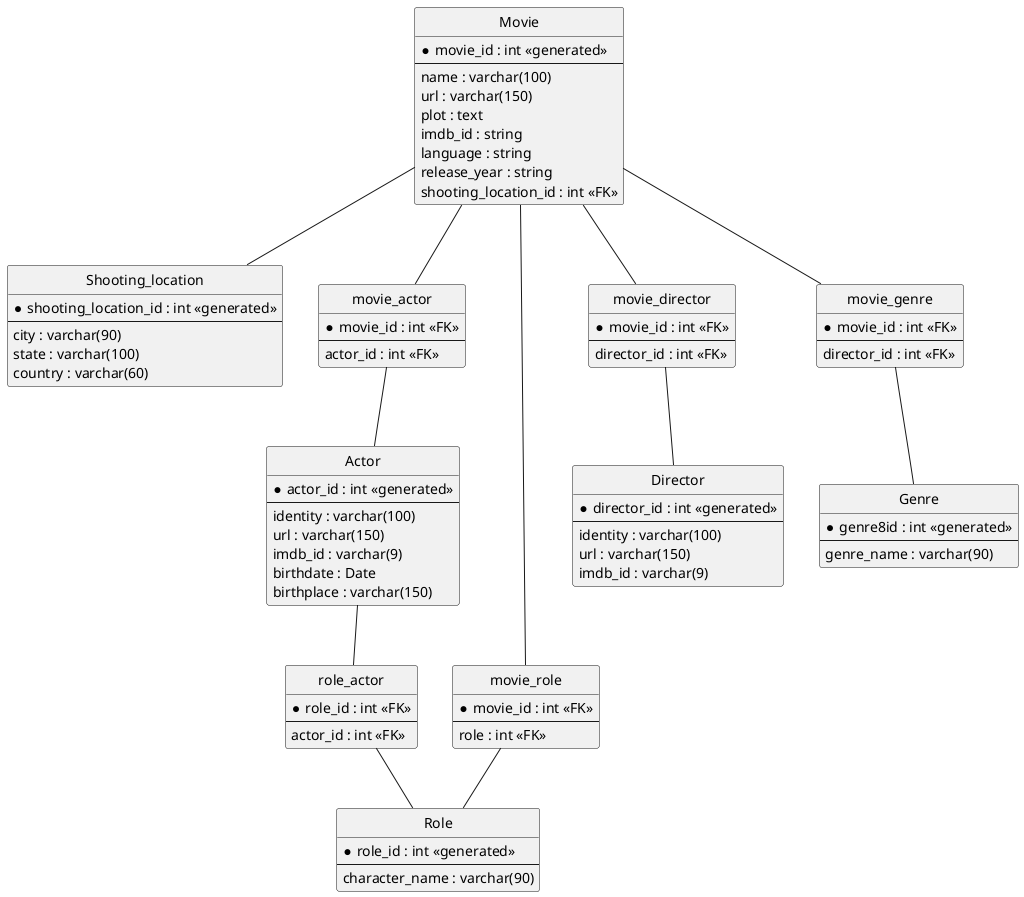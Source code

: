 @startuml modèle physique de données traitement-data

        hide circle


        entity "Movie" as movie {
                *movie_id : int <<generated>>
                --
                name : varchar(100)
                url : varchar(150)
                plot : text
                imdb_id : string
                language : string
                release_year : string
                shooting_location_id : int <<FK>>
        }

        entity "Director" as direct {
                *director_id : int <<generated>>
                --
                identity : varchar(100) 
                url : varchar(150)
                imdb_id : varchar(9)
        }


        entity "Actor" as actor {
                *actor_id : int <<generated>>
                --
                identity : varchar(100) 
                url : varchar(150)
                imdb_id : varchar(9)
                birthdate : Date
                birthplace : varchar(150)
        }

        entity "Role" as role {
                *role_id : int <<generated>>
                --
                character_name : varchar(90)
        }

        entity "Genre" as genre {
                *genre8id : int <<generated>>
                --
                genre_name : varchar(90)
        }

        entity "Shooting_location" as shooting_loc {
                *shooting_location_id : int <<generated>>
                --
                city : varchar(90) 
                state : varchar(100)
                country : varchar(60)
        }
        
        
        entity "role_actor" as role_act {
                *role_id : int <<FK>>
                --
                actor_id : int <<FK>>
        }


        entity "movie_actor" as mov_act {
                *movie_id : int <<FK>>
                --
                actor_id : int <<FK>>
        }

        entity "movie_role" as mov_role {
                *movie_id : int <<FK>>
                --
                role : int <<FK>>
        }

        entity "movie_director" as mov_direct {
                *movie_id : int <<FK>>
                --
                director_id : int <<FK>>
        }

        entity "movie_genre" as mov_genre {
                *movie_id : int <<FK>>
                --
                director_id : int <<FK>>
        }
        

        movie -- mov_act
        mov_act -- actor
        actor -- role_act
        role_act -- role
        movie -- mov_role
        mov_role -- role
        movie -- mov_direct
        mov_direct -- direct
        movie -- mov_genre
        mov_genre -- genre
        movie -- shooting_loc


@enduml